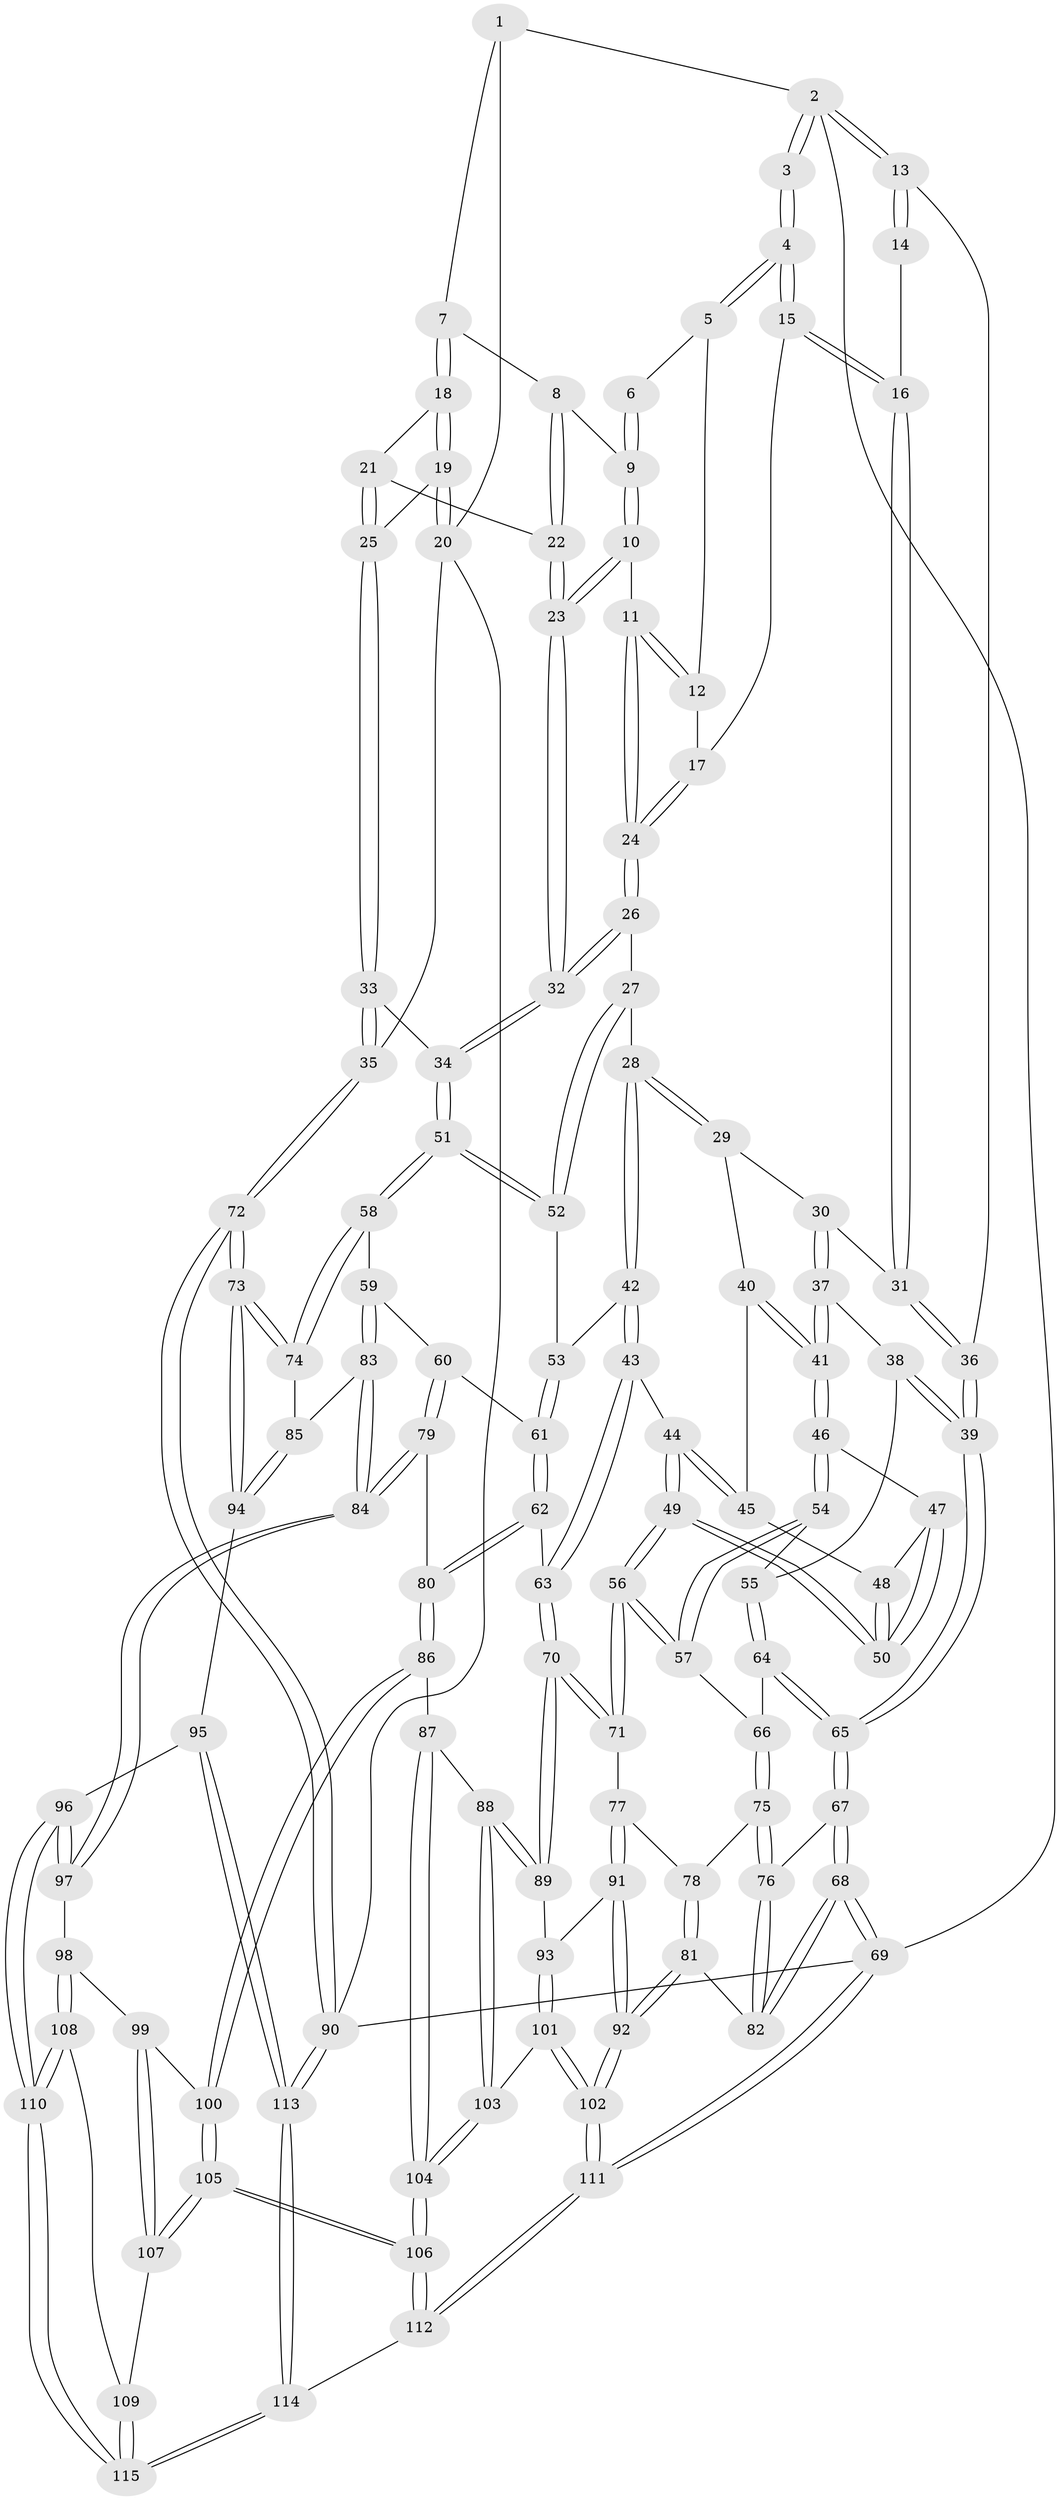 // Generated by graph-tools (version 1.1) at 2025/03/03/09/25 03:03:19]
// undirected, 115 vertices, 284 edges
graph export_dot {
graph [start="1"]
  node [color=gray90,style=filled];
  1 [pos="+0.790709840571869+0"];
  2 [pos="+0+0"];
  3 [pos="+0.08658917020069581+0"];
  4 [pos="+0.30861327905636693+0"];
  5 [pos="+0.4650667777047089+0"];
  6 [pos="+0.652299279193244+0"];
  7 [pos="+0.8597438446719033+0.014459162644699004"];
  8 [pos="+0.7745530106338047+0.13237413520776817"];
  9 [pos="+0.6657322442046527+0.11659225386737254"];
  10 [pos="+0.6526149152087529+0.14168662601716558"];
  11 [pos="+0.6157918773532056+0.16567416688053718"];
  12 [pos="+0.48971632542410704+0.021552233349755166"];
  13 [pos="+0+0.04959019676113317"];
  14 [pos="+0.03843752131711544+0.0631892092595232"];
  15 [pos="+0.2475456104904727+0.06533701295245453"];
  16 [pos="+0.21146393936071373+0.15035471718836302"];
  17 [pos="+0.4857635612426503+0.15824680930019752"];
  18 [pos="+0.9228802396912003+0.1068010982649478"];
  19 [pos="+1+0.12453305749523903"];
  20 [pos="+1+0.10601674388200985"];
  21 [pos="+0.8942071281820205+0.164419739890859"];
  22 [pos="+0.819951981367278+0.20362263889893212"];
  23 [pos="+0.7795648878167573+0.3025295148473957"];
  24 [pos="+0.5231113725636883+0.25086518539745917"];
  25 [pos="+0.9398633323770041+0.23994936905469155"];
  26 [pos="+0.5193091816697588+0.26308180289970823"];
  27 [pos="+0.48769173272943767+0.3015133252304553"];
  28 [pos="+0.48481522482940503+0.30365514402496296"];
  29 [pos="+0.3178484423100403+0.27408968825471197"];
  30 [pos="+0.20890053748380577+0.17714321093889265"];
  31 [pos="+0.20844791170553967+0.17510665757249175"];
  32 [pos="+0.7800646024792843+0.32933674204440955"];
  33 [pos="+0.9312016805789577+0.4193875870629444"];
  34 [pos="+0.8302042007885475+0.43813069146954864"];
  35 [pos="+1+0.445314154038082"];
  36 [pos="+0+0.19116372488399305"];
  37 [pos="+0.10297393572347487+0.33623450566086455"];
  38 [pos="+0.08221068342376106+0.34928117851390006"];
  39 [pos="+0+0.43152244182253113"];
  40 [pos="+0.3146863557841+0.2878043706168593"];
  41 [pos="+0.20769912862866638+0.43717037521348723"];
  42 [pos="+0.4812121471122959+0.4275428684487859"];
  43 [pos="+0.43321493571619524+0.5119412750882341"];
  44 [pos="+0.40521600177645883+0.5168567690737379"];
  45 [pos="+0.31318958725435225+0.3946734585954018"];
  46 [pos="+0.21227339034372042+0.45071444786835285"];
  47 [pos="+0.21291739486744365+0.45105548057304595"];
  48 [pos="+0.2928052416008718+0.4227009534498212"];
  49 [pos="+0.31032514209897016+0.5624914716805924"];
  50 [pos="+0.3085919466637114+0.5596744223902398"];
  51 [pos="+0.8172184355710808+0.45443874899330255"];
  52 [pos="+0.6986449558580989+0.43502880998392757"];
  53 [pos="+0.5693397519821314+0.4654037831340284"];
  54 [pos="+0.1568577816385991+0.49904919066531017"];
  55 [pos="+0.12650017251553822+0.49752524757405353"];
  56 [pos="+0.292868996726517+0.5921728278082028"];
  57 [pos="+0.18705060129223475+0.5553981530610422"];
  58 [pos="+0.7944983754062748+0.5250251772569161"];
  59 [pos="+0.7920762982378288+0.527832112229933"];
  60 [pos="+0.7098253187878365+0.5697515967175768"];
  61 [pos="+0.6155307055149184+0.5794345777490135"];
  62 [pos="+0.5540515828672011+0.6136058921469435"];
  63 [pos="+0.4846454388022328+0.5829750182722224"];
  64 [pos="+0.04809209726917338+0.5568268402689073"];
  65 [pos="+0+0.5000286644714653"];
  66 [pos="+0.10406848723889853+0.6118952699792323"];
  67 [pos="+0+0.5838872691633654"];
  68 [pos="+0+0.7923870756699813"];
  69 [pos="+0+1"];
  70 [pos="+0.4184018008358774+0.6991675543940811"];
  71 [pos="+0.2857008433089614+0.6436118551364908"];
  72 [pos="+1+0.7807232277794529"];
  73 [pos="+1+0.7739573852594047"];
  74 [pos="+0.9042029100046611+0.6509337187017574"];
  75 [pos="+0.11199176560714282+0.6322506229409263"];
  76 [pos="+0.08355531442182813+0.7218687081927527"];
  77 [pos="+0.27747788602883405+0.654490272046993"];
  78 [pos="+0.17985399049956297+0.6463572849301785"];
  79 [pos="+0.6535139393802712+0.7418811180086893"];
  80 [pos="+0.567192690416174+0.7375845781135815"];
  81 [pos="+0.11939580805862494+0.8118893659114633"];
  82 [pos="+0.11001740552711281+0.8033643529223926"];
  83 [pos="+0.7838193840814053+0.6820843423935298"];
  84 [pos="+0.710524638513057+0.7809420583615745"];
  85 [pos="+0.8508625360163677+0.7497051373077845"];
  86 [pos="+0.523521568019432+0.7810404905982926"];
  87 [pos="+0.49018958090656883+0.7802777305394041"];
  88 [pos="+0.4728339554188391+0.7771844497811171"];
  89 [pos="+0.4345454650340128+0.7344163790259478"];
  90 [pos="+1+1"];
  91 [pos="+0.2631791227001499+0.716649608254351"];
  92 [pos="+0.12651270663253278+0.8189638720616532"];
  93 [pos="+0.3099825154466204+0.7760947608272877"];
  94 [pos="+0.8731040802401085+0.8277209165201999"];
  95 [pos="+0.8353841206545086+0.85855271724359"];
  96 [pos="+0.8279401896041569+0.8604903028698611"];
  97 [pos="+0.7248189065807958+0.8154479920131864"];
  98 [pos="+0.6705916442950908+0.8720600843385233"];
  99 [pos="+0.5828049132277874+0.8667600075656849"];
  100 [pos="+0.5540795584366486+0.8516818807624562"];
  101 [pos="+0.33587828821219257+0.8602283578913953"];
  102 [pos="+0.1488846483849018+0.9382947527404764"];
  103 [pos="+0.3602919487577562+0.868532519160905"];
  104 [pos="+0.4339669327816107+1"];
  105 [pos="+0.46117624950125585+1"];
  106 [pos="+0.446868280169525+1"];
  107 [pos="+0.601195159397415+0.9561720995141614"];
  108 [pos="+0.6727254529986225+0.9147136570889328"];
  109 [pos="+0.6293662455385041+0.9627633452052957"];
  110 [pos="+0.763578641306619+1"];
  111 [pos="+0.041969334191576085+1"];
  112 [pos="+0.4134461417145305+1"];
  113 [pos="+1+1"];
  114 [pos="+0.7606172846629048+1"];
  115 [pos="+0.7552692744885489+1"];
  1 -- 2;
  1 -- 7;
  1 -- 20;
  2 -- 3;
  2 -- 3;
  2 -- 13;
  2 -- 13;
  2 -- 69;
  3 -- 4;
  3 -- 4;
  4 -- 5;
  4 -- 5;
  4 -- 15;
  4 -- 15;
  5 -- 6;
  5 -- 12;
  6 -- 9;
  6 -- 9;
  7 -- 8;
  7 -- 18;
  7 -- 18;
  8 -- 9;
  8 -- 22;
  8 -- 22;
  9 -- 10;
  9 -- 10;
  10 -- 11;
  10 -- 23;
  10 -- 23;
  11 -- 12;
  11 -- 12;
  11 -- 24;
  11 -- 24;
  12 -- 17;
  13 -- 14;
  13 -- 14;
  13 -- 36;
  14 -- 16;
  15 -- 16;
  15 -- 16;
  15 -- 17;
  16 -- 31;
  16 -- 31;
  17 -- 24;
  17 -- 24;
  18 -- 19;
  18 -- 19;
  18 -- 21;
  19 -- 20;
  19 -- 20;
  19 -- 25;
  20 -- 35;
  20 -- 90;
  21 -- 22;
  21 -- 25;
  21 -- 25;
  22 -- 23;
  22 -- 23;
  23 -- 32;
  23 -- 32;
  24 -- 26;
  24 -- 26;
  25 -- 33;
  25 -- 33;
  26 -- 27;
  26 -- 32;
  26 -- 32;
  27 -- 28;
  27 -- 52;
  27 -- 52;
  28 -- 29;
  28 -- 29;
  28 -- 42;
  28 -- 42;
  29 -- 30;
  29 -- 40;
  30 -- 31;
  30 -- 37;
  30 -- 37;
  31 -- 36;
  31 -- 36;
  32 -- 34;
  32 -- 34;
  33 -- 34;
  33 -- 35;
  33 -- 35;
  34 -- 51;
  34 -- 51;
  35 -- 72;
  35 -- 72;
  36 -- 39;
  36 -- 39;
  37 -- 38;
  37 -- 41;
  37 -- 41;
  38 -- 39;
  38 -- 39;
  38 -- 55;
  39 -- 65;
  39 -- 65;
  40 -- 41;
  40 -- 41;
  40 -- 45;
  41 -- 46;
  41 -- 46;
  42 -- 43;
  42 -- 43;
  42 -- 53;
  43 -- 44;
  43 -- 63;
  43 -- 63;
  44 -- 45;
  44 -- 45;
  44 -- 49;
  44 -- 49;
  45 -- 48;
  46 -- 47;
  46 -- 54;
  46 -- 54;
  47 -- 48;
  47 -- 50;
  47 -- 50;
  48 -- 50;
  48 -- 50;
  49 -- 50;
  49 -- 50;
  49 -- 56;
  49 -- 56;
  51 -- 52;
  51 -- 52;
  51 -- 58;
  51 -- 58;
  52 -- 53;
  53 -- 61;
  53 -- 61;
  54 -- 55;
  54 -- 57;
  54 -- 57;
  55 -- 64;
  55 -- 64;
  56 -- 57;
  56 -- 57;
  56 -- 71;
  56 -- 71;
  57 -- 66;
  58 -- 59;
  58 -- 74;
  58 -- 74;
  59 -- 60;
  59 -- 83;
  59 -- 83;
  60 -- 61;
  60 -- 79;
  60 -- 79;
  61 -- 62;
  61 -- 62;
  62 -- 63;
  62 -- 80;
  62 -- 80;
  63 -- 70;
  63 -- 70;
  64 -- 65;
  64 -- 65;
  64 -- 66;
  65 -- 67;
  65 -- 67;
  66 -- 75;
  66 -- 75;
  67 -- 68;
  67 -- 68;
  67 -- 76;
  68 -- 69;
  68 -- 69;
  68 -- 82;
  68 -- 82;
  69 -- 111;
  69 -- 111;
  69 -- 90;
  70 -- 71;
  70 -- 71;
  70 -- 89;
  70 -- 89;
  71 -- 77;
  72 -- 73;
  72 -- 73;
  72 -- 90;
  72 -- 90;
  73 -- 74;
  73 -- 74;
  73 -- 94;
  73 -- 94;
  74 -- 85;
  75 -- 76;
  75 -- 76;
  75 -- 78;
  76 -- 82;
  76 -- 82;
  77 -- 78;
  77 -- 91;
  77 -- 91;
  78 -- 81;
  78 -- 81;
  79 -- 80;
  79 -- 84;
  79 -- 84;
  80 -- 86;
  80 -- 86;
  81 -- 82;
  81 -- 92;
  81 -- 92;
  83 -- 84;
  83 -- 84;
  83 -- 85;
  84 -- 97;
  84 -- 97;
  85 -- 94;
  85 -- 94;
  86 -- 87;
  86 -- 100;
  86 -- 100;
  87 -- 88;
  87 -- 104;
  87 -- 104;
  88 -- 89;
  88 -- 89;
  88 -- 103;
  88 -- 103;
  89 -- 93;
  90 -- 113;
  90 -- 113;
  91 -- 92;
  91 -- 92;
  91 -- 93;
  92 -- 102;
  92 -- 102;
  93 -- 101;
  93 -- 101;
  94 -- 95;
  95 -- 96;
  95 -- 113;
  95 -- 113;
  96 -- 97;
  96 -- 97;
  96 -- 110;
  96 -- 110;
  97 -- 98;
  98 -- 99;
  98 -- 108;
  98 -- 108;
  99 -- 100;
  99 -- 107;
  99 -- 107;
  100 -- 105;
  100 -- 105;
  101 -- 102;
  101 -- 102;
  101 -- 103;
  102 -- 111;
  102 -- 111;
  103 -- 104;
  103 -- 104;
  104 -- 106;
  104 -- 106;
  105 -- 106;
  105 -- 106;
  105 -- 107;
  105 -- 107;
  106 -- 112;
  106 -- 112;
  107 -- 109;
  108 -- 109;
  108 -- 110;
  108 -- 110;
  109 -- 115;
  109 -- 115;
  110 -- 115;
  110 -- 115;
  111 -- 112;
  111 -- 112;
  112 -- 114;
  113 -- 114;
  113 -- 114;
  114 -- 115;
  114 -- 115;
}
